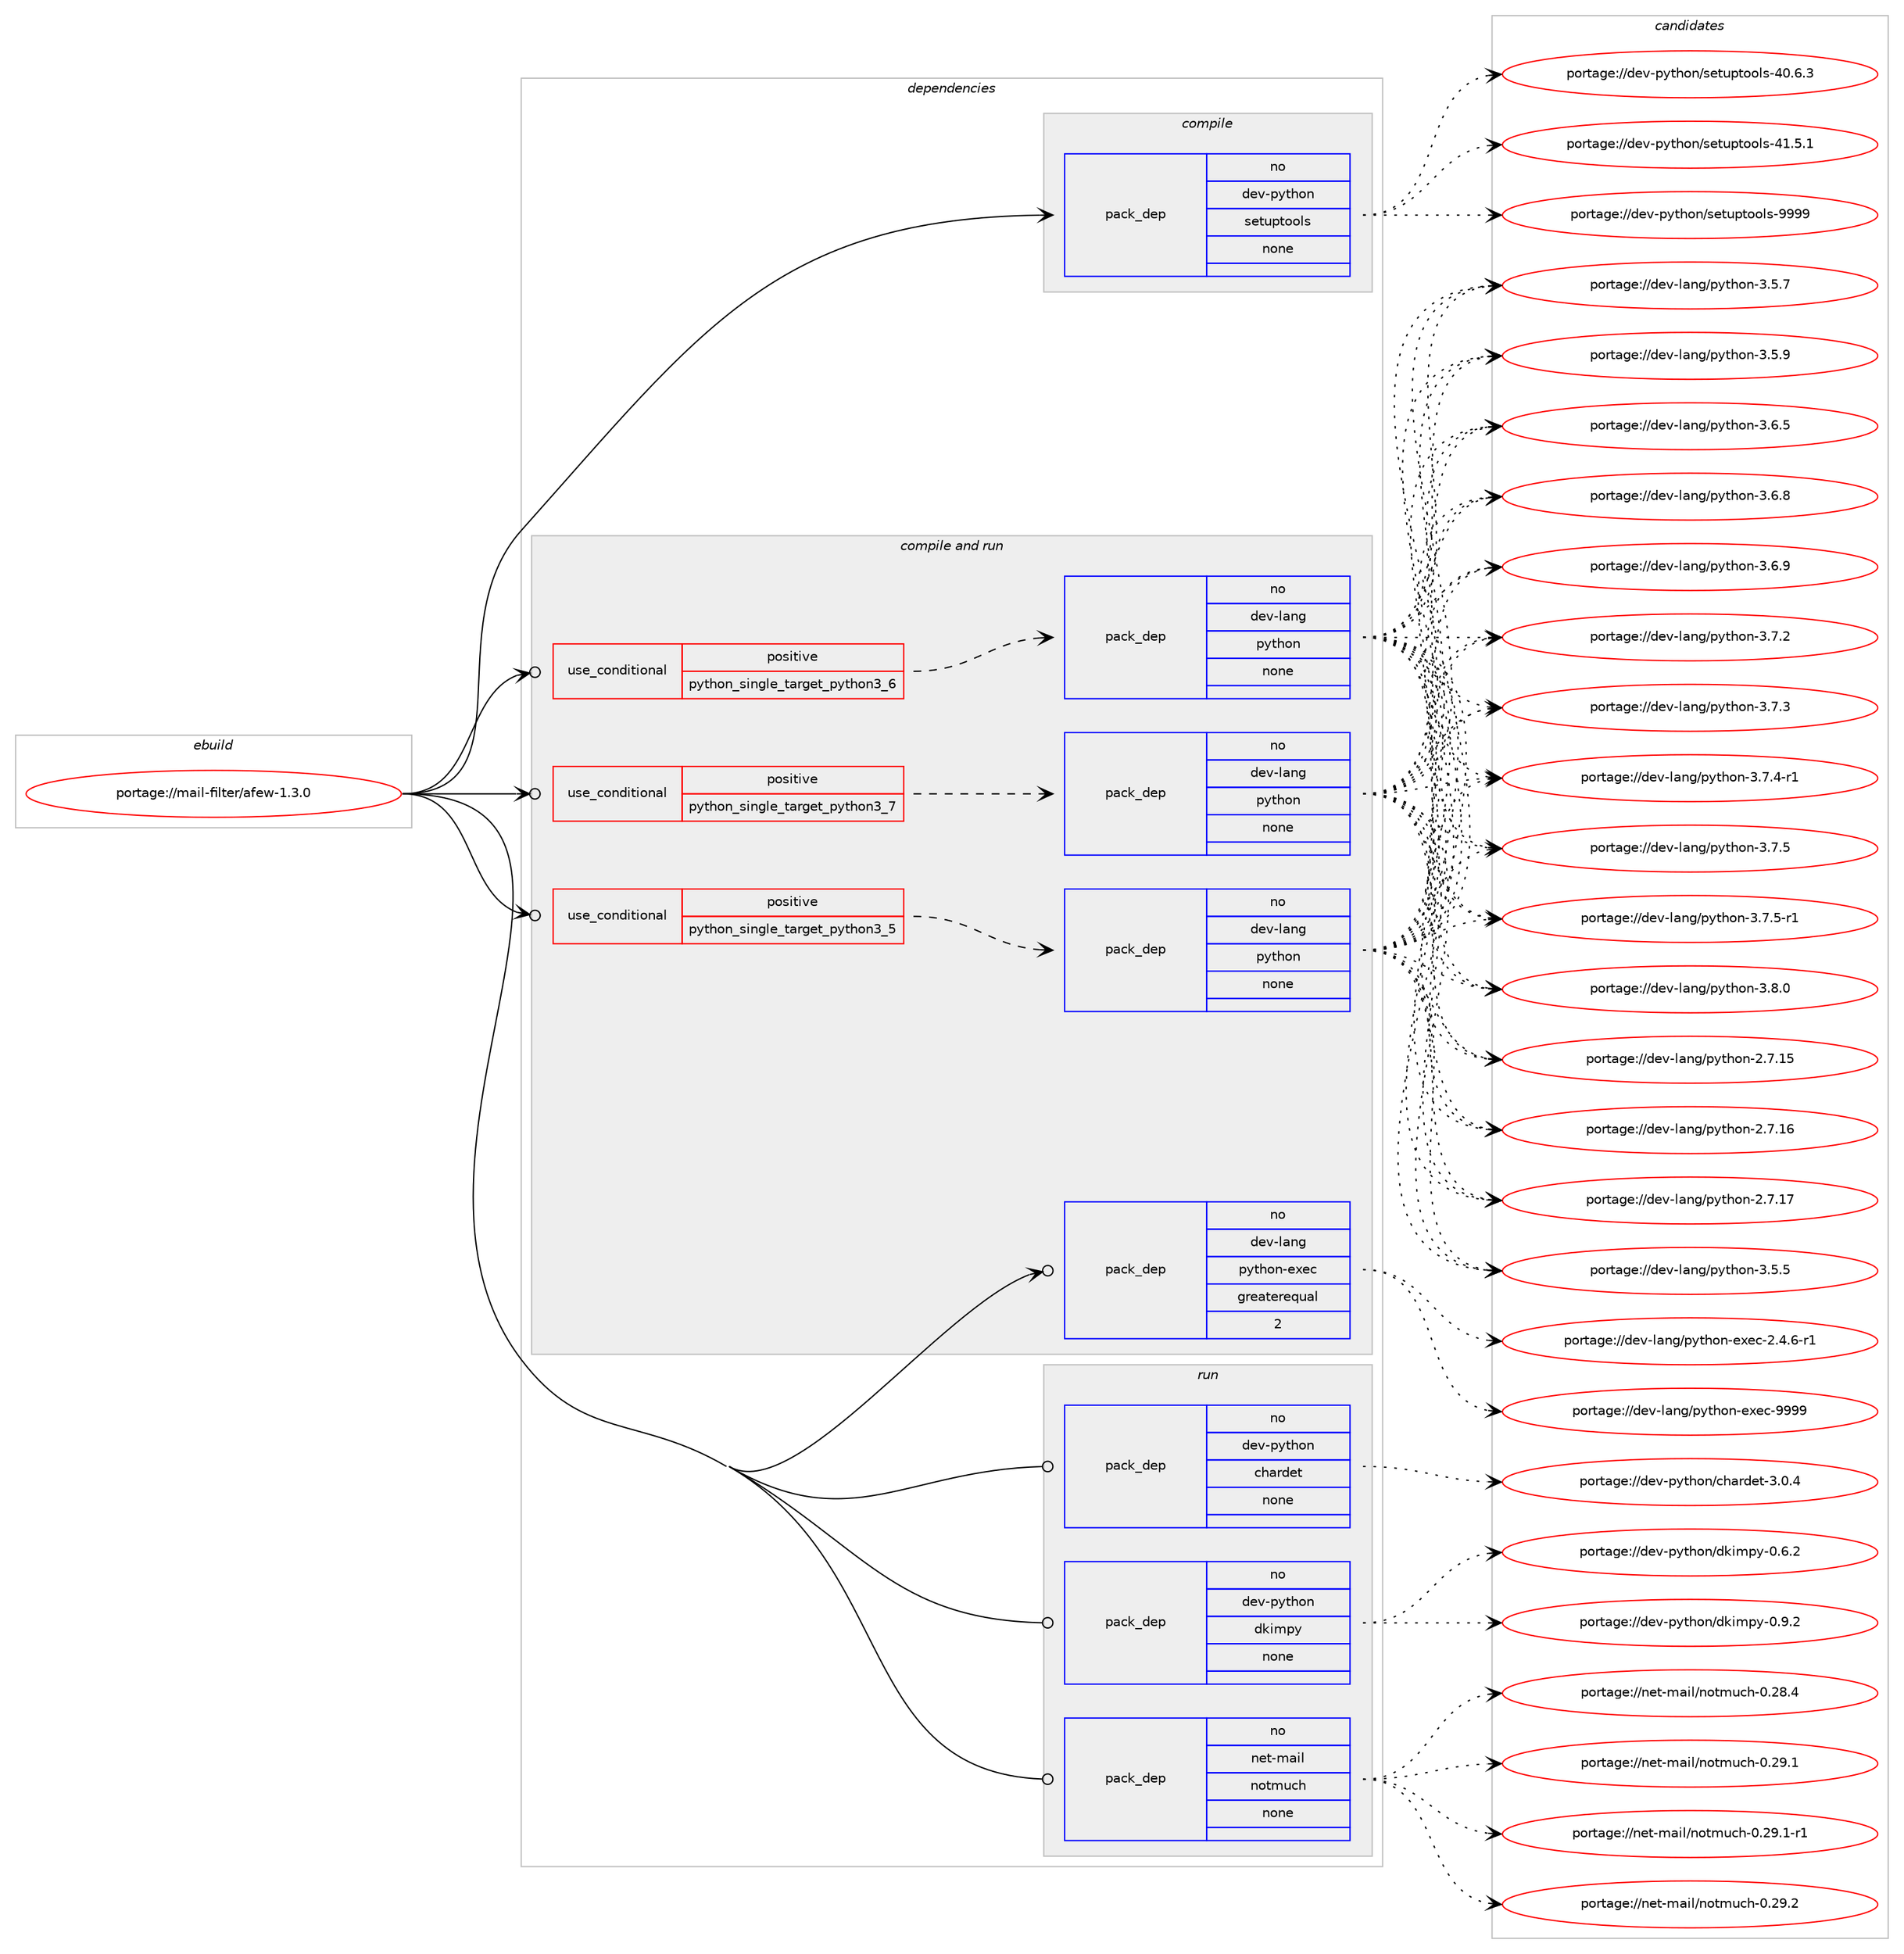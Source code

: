 digraph prolog {

# *************
# Graph options
# *************

newrank=true;
concentrate=true;
compound=true;
graph [rankdir=LR,fontname=Helvetica,fontsize=10,ranksep=1.5];#, ranksep=2.5, nodesep=0.2];
edge  [arrowhead=vee];
node  [fontname=Helvetica,fontsize=10];

# **********
# The ebuild
# **********

subgraph cluster_leftcol {
color=gray;
rank=same;
label=<<i>ebuild</i>>;
id [label="portage://mail-filter/afew-1.3.0", color=red, width=4, href="../mail-filter/afew-1.3.0.svg"];
}

# ****************
# The dependencies
# ****************

subgraph cluster_midcol {
color=gray;
label=<<i>dependencies</i>>;
subgraph cluster_compile {
fillcolor="#eeeeee";
style=filled;
label=<<i>compile</i>>;
subgraph pack223892 {
dependency305619 [label=<<TABLE BORDER="0" CELLBORDER="1" CELLSPACING="0" CELLPADDING="4" WIDTH="220"><TR><TD ROWSPAN="6" CELLPADDING="30">pack_dep</TD></TR><TR><TD WIDTH="110">no</TD></TR><TR><TD>dev-python</TD></TR><TR><TD>setuptools</TD></TR><TR><TD>none</TD></TR><TR><TD></TD></TR></TABLE>>, shape=none, color=blue];
}
id:e -> dependency305619:w [weight=20,style="solid",arrowhead="vee"];
}
subgraph cluster_compileandrun {
fillcolor="#eeeeee";
style=filled;
label=<<i>compile and run</i>>;
subgraph cond76836 {
dependency305620 [label=<<TABLE BORDER="0" CELLBORDER="1" CELLSPACING="0" CELLPADDING="4"><TR><TD ROWSPAN="3" CELLPADDING="10">use_conditional</TD></TR><TR><TD>positive</TD></TR><TR><TD>python_single_target_python3_5</TD></TR></TABLE>>, shape=none, color=red];
subgraph pack223893 {
dependency305621 [label=<<TABLE BORDER="0" CELLBORDER="1" CELLSPACING="0" CELLPADDING="4" WIDTH="220"><TR><TD ROWSPAN="6" CELLPADDING="30">pack_dep</TD></TR><TR><TD WIDTH="110">no</TD></TR><TR><TD>dev-lang</TD></TR><TR><TD>python</TD></TR><TR><TD>none</TD></TR><TR><TD></TD></TR></TABLE>>, shape=none, color=blue];
}
dependency305620:e -> dependency305621:w [weight=20,style="dashed",arrowhead="vee"];
}
id:e -> dependency305620:w [weight=20,style="solid",arrowhead="odotvee"];
subgraph cond76837 {
dependency305622 [label=<<TABLE BORDER="0" CELLBORDER="1" CELLSPACING="0" CELLPADDING="4"><TR><TD ROWSPAN="3" CELLPADDING="10">use_conditional</TD></TR><TR><TD>positive</TD></TR><TR><TD>python_single_target_python3_6</TD></TR></TABLE>>, shape=none, color=red];
subgraph pack223894 {
dependency305623 [label=<<TABLE BORDER="0" CELLBORDER="1" CELLSPACING="0" CELLPADDING="4" WIDTH="220"><TR><TD ROWSPAN="6" CELLPADDING="30">pack_dep</TD></TR><TR><TD WIDTH="110">no</TD></TR><TR><TD>dev-lang</TD></TR><TR><TD>python</TD></TR><TR><TD>none</TD></TR><TR><TD></TD></TR></TABLE>>, shape=none, color=blue];
}
dependency305622:e -> dependency305623:w [weight=20,style="dashed",arrowhead="vee"];
}
id:e -> dependency305622:w [weight=20,style="solid",arrowhead="odotvee"];
subgraph cond76838 {
dependency305624 [label=<<TABLE BORDER="0" CELLBORDER="1" CELLSPACING="0" CELLPADDING="4"><TR><TD ROWSPAN="3" CELLPADDING="10">use_conditional</TD></TR><TR><TD>positive</TD></TR><TR><TD>python_single_target_python3_7</TD></TR></TABLE>>, shape=none, color=red];
subgraph pack223895 {
dependency305625 [label=<<TABLE BORDER="0" CELLBORDER="1" CELLSPACING="0" CELLPADDING="4" WIDTH="220"><TR><TD ROWSPAN="6" CELLPADDING="30">pack_dep</TD></TR><TR><TD WIDTH="110">no</TD></TR><TR><TD>dev-lang</TD></TR><TR><TD>python</TD></TR><TR><TD>none</TD></TR><TR><TD></TD></TR></TABLE>>, shape=none, color=blue];
}
dependency305624:e -> dependency305625:w [weight=20,style="dashed",arrowhead="vee"];
}
id:e -> dependency305624:w [weight=20,style="solid",arrowhead="odotvee"];
subgraph pack223896 {
dependency305626 [label=<<TABLE BORDER="0" CELLBORDER="1" CELLSPACING="0" CELLPADDING="4" WIDTH="220"><TR><TD ROWSPAN="6" CELLPADDING="30">pack_dep</TD></TR><TR><TD WIDTH="110">no</TD></TR><TR><TD>dev-lang</TD></TR><TR><TD>python-exec</TD></TR><TR><TD>greaterequal</TD></TR><TR><TD>2</TD></TR></TABLE>>, shape=none, color=blue];
}
id:e -> dependency305626:w [weight=20,style="solid",arrowhead="odotvee"];
}
subgraph cluster_run {
fillcolor="#eeeeee";
style=filled;
label=<<i>run</i>>;
subgraph pack223897 {
dependency305627 [label=<<TABLE BORDER="0" CELLBORDER="1" CELLSPACING="0" CELLPADDING="4" WIDTH="220"><TR><TD ROWSPAN="6" CELLPADDING="30">pack_dep</TD></TR><TR><TD WIDTH="110">no</TD></TR><TR><TD>dev-python</TD></TR><TR><TD>chardet</TD></TR><TR><TD>none</TD></TR><TR><TD></TD></TR></TABLE>>, shape=none, color=blue];
}
id:e -> dependency305627:w [weight=20,style="solid",arrowhead="odot"];
subgraph pack223898 {
dependency305628 [label=<<TABLE BORDER="0" CELLBORDER="1" CELLSPACING="0" CELLPADDING="4" WIDTH="220"><TR><TD ROWSPAN="6" CELLPADDING="30">pack_dep</TD></TR><TR><TD WIDTH="110">no</TD></TR><TR><TD>dev-python</TD></TR><TR><TD>dkimpy</TD></TR><TR><TD>none</TD></TR><TR><TD></TD></TR></TABLE>>, shape=none, color=blue];
}
id:e -> dependency305628:w [weight=20,style="solid",arrowhead="odot"];
subgraph pack223899 {
dependency305629 [label=<<TABLE BORDER="0" CELLBORDER="1" CELLSPACING="0" CELLPADDING="4" WIDTH="220"><TR><TD ROWSPAN="6" CELLPADDING="30">pack_dep</TD></TR><TR><TD WIDTH="110">no</TD></TR><TR><TD>net-mail</TD></TR><TR><TD>notmuch</TD></TR><TR><TD>none</TD></TR><TR><TD></TD></TR></TABLE>>, shape=none, color=blue];
}
id:e -> dependency305629:w [weight=20,style="solid",arrowhead="odot"];
}
}

# **************
# The candidates
# **************

subgraph cluster_choices {
rank=same;
color=gray;
label=<<i>candidates</i>>;

subgraph choice223892 {
color=black;
nodesep=1;
choiceportage100101118451121211161041111104711510111611711211611111110811545524846544651 [label="portage://dev-python/setuptools-40.6.3", color=red, width=4,href="../dev-python/setuptools-40.6.3.svg"];
choiceportage100101118451121211161041111104711510111611711211611111110811545524946534649 [label="portage://dev-python/setuptools-41.5.1", color=red, width=4,href="../dev-python/setuptools-41.5.1.svg"];
choiceportage10010111845112121116104111110471151011161171121161111111081154557575757 [label="portage://dev-python/setuptools-9999", color=red, width=4,href="../dev-python/setuptools-9999.svg"];
dependency305619:e -> choiceportage100101118451121211161041111104711510111611711211611111110811545524846544651:w [style=dotted,weight="100"];
dependency305619:e -> choiceportage100101118451121211161041111104711510111611711211611111110811545524946534649:w [style=dotted,weight="100"];
dependency305619:e -> choiceportage10010111845112121116104111110471151011161171121161111111081154557575757:w [style=dotted,weight="100"];
}
subgraph choice223893 {
color=black;
nodesep=1;
choiceportage10010111845108971101034711212111610411111045504655464953 [label="portage://dev-lang/python-2.7.15", color=red, width=4,href="../dev-lang/python-2.7.15.svg"];
choiceportage10010111845108971101034711212111610411111045504655464954 [label="portage://dev-lang/python-2.7.16", color=red, width=4,href="../dev-lang/python-2.7.16.svg"];
choiceportage10010111845108971101034711212111610411111045504655464955 [label="portage://dev-lang/python-2.7.17", color=red, width=4,href="../dev-lang/python-2.7.17.svg"];
choiceportage100101118451089711010347112121116104111110455146534653 [label="portage://dev-lang/python-3.5.5", color=red, width=4,href="../dev-lang/python-3.5.5.svg"];
choiceportage100101118451089711010347112121116104111110455146534655 [label="portage://dev-lang/python-3.5.7", color=red, width=4,href="../dev-lang/python-3.5.7.svg"];
choiceportage100101118451089711010347112121116104111110455146534657 [label="portage://dev-lang/python-3.5.9", color=red, width=4,href="../dev-lang/python-3.5.9.svg"];
choiceportage100101118451089711010347112121116104111110455146544653 [label="portage://dev-lang/python-3.6.5", color=red, width=4,href="../dev-lang/python-3.6.5.svg"];
choiceportage100101118451089711010347112121116104111110455146544656 [label="portage://dev-lang/python-3.6.8", color=red, width=4,href="../dev-lang/python-3.6.8.svg"];
choiceportage100101118451089711010347112121116104111110455146544657 [label="portage://dev-lang/python-3.6.9", color=red, width=4,href="../dev-lang/python-3.6.9.svg"];
choiceportage100101118451089711010347112121116104111110455146554650 [label="portage://dev-lang/python-3.7.2", color=red, width=4,href="../dev-lang/python-3.7.2.svg"];
choiceportage100101118451089711010347112121116104111110455146554651 [label="portage://dev-lang/python-3.7.3", color=red, width=4,href="../dev-lang/python-3.7.3.svg"];
choiceportage1001011184510897110103471121211161041111104551465546524511449 [label="portage://dev-lang/python-3.7.4-r1", color=red, width=4,href="../dev-lang/python-3.7.4-r1.svg"];
choiceportage100101118451089711010347112121116104111110455146554653 [label="portage://dev-lang/python-3.7.5", color=red, width=4,href="../dev-lang/python-3.7.5.svg"];
choiceportage1001011184510897110103471121211161041111104551465546534511449 [label="portage://dev-lang/python-3.7.5-r1", color=red, width=4,href="../dev-lang/python-3.7.5-r1.svg"];
choiceportage100101118451089711010347112121116104111110455146564648 [label="portage://dev-lang/python-3.8.0", color=red, width=4,href="../dev-lang/python-3.8.0.svg"];
dependency305621:e -> choiceportage10010111845108971101034711212111610411111045504655464953:w [style=dotted,weight="100"];
dependency305621:e -> choiceportage10010111845108971101034711212111610411111045504655464954:w [style=dotted,weight="100"];
dependency305621:e -> choiceportage10010111845108971101034711212111610411111045504655464955:w [style=dotted,weight="100"];
dependency305621:e -> choiceportage100101118451089711010347112121116104111110455146534653:w [style=dotted,weight="100"];
dependency305621:e -> choiceportage100101118451089711010347112121116104111110455146534655:w [style=dotted,weight="100"];
dependency305621:e -> choiceportage100101118451089711010347112121116104111110455146534657:w [style=dotted,weight="100"];
dependency305621:e -> choiceportage100101118451089711010347112121116104111110455146544653:w [style=dotted,weight="100"];
dependency305621:e -> choiceportage100101118451089711010347112121116104111110455146544656:w [style=dotted,weight="100"];
dependency305621:e -> choiceportage100101118451089711010347112121116104111110455146544657:w [style=dotted,weight="100"];
dependency305621:e -> choiceportage100101118451089711010347112121116104111110455146554650:w [style=dotted,weight="100"];
dependency305621:e -> choiceportage100101118451089711010347112121116104111110455146554651:w [style=dotted,weight="100"];
dependency305621:e -> choiceportage1001011184510897110103471121211161041111104551465546524511449:w [style=dotted,weight="100"];
dependency305621:e -> choiceportage100101118451089711010347112121116104111110455146554653:w [style=dotted,weight="100"];
dependency305621:e -> choiceportage1001011184510897110103471121211161041111104551465546534511449:w [style=dotted,weight="100"];
dependency305621:e -> choiceportage100101118451089711010347112121116104111110455146564648:w [style=dotted,weight="100"];
}
subgraph choice223894 {
color=black;
nodesep=1;
choiceportage10010111845108971101034711212111610411111045504655464953 [label="portage://dev-lang/python-2.7.15", color=red, width=4,href="../dev-lang/python-2.7.15.svg"];
choiceportage10010111845108971101034711212111610411111045504655464954 [label="portage://dev-lang/python-2.7.16", color=red, width=4,href="../dev-lang/python-2.7.16.svg"];
choiceportage10010111845108971101034711212111610411111045504655464955 [label="portage://dev-lang/python-2.7.17", color=red, width=4,href="../dev-lang/python-2.7.17.svg"];
choiceportage100101118451089711010347112121116104111110455146534653 [label="portage://dev-lang/python-3.5.5", color=red, width=4,href="../dev-lang/python-3.5.5.svg"];
choiceportage100101118451089711010347112121116104111110455146534655 [label="portage://dev-lang/python-3.5.7", color=red, width=4,href="../dev-lang/python-3.5.7.svg"];
choiceportage100101118451089711010347112121116104111110455146534657 [label="portage://dev-lang/python-3.5.9", color=red, width=4,href="../dev-lang/python-3.5.9.svg"];
choiceportage100101118451089711010347112121116104111110455146544653 [label="portage://dev-lang/python-3.6.5", color=red, width=4,href="../dev-lang/python-3.6.5.svg"];
choiceportage100101118451089711010347112121116104111110455146544656 [label="portage://dev-lang/python-3.6.8", color=red, width=4,href="../dev-lang/python-3.6.8.svg"];
choiceportage100101118451089711010347112121116104111110455146544657 [label="portage://dev-lang/python-3.6.9", color=red, width=4,href="../dev-lang/python-3.6.9.svg"];
choiceportage100101118451089711010347112121116104111110455146554650 [label="portage://dev-lang/python-3.7.2", color=red, width=4,href="../dev-lang/python-3.7.2.svg"];
choiceportage100101118451089711010347112121116104111110455146554651 [label="portage://dev-lang/python-3.7.3", color=red, width=4,href="../dev-lang/python-3.7.3.svg"];
choiceportage1001011184510897110103471121211161041111104551465546524511449 [label="portage://dev-lang/python-3.7.4-r1", color=red, width=4,href="../dev-lang/python-3.7.4-r1.svg"];
choiceportage100101118451089711010347112121116104111110455146554653 [label="portage://dev-lang/python-3.7.5", color=red, width=4,href="../dev-lang/python-3.7.5.svg"];
choiceportage1001011184510897110103471121211161041111104551465546534511449 [label="portage://dev-lang/python-3.7.5-r1", color=red, width=4,href="../dev-lang/python-3.7.5-r1.svg"];
choiceportage100101118451089711010347112121116104111110455146564648 [label="portage://dev-lang/python-3.8.0", color=red, width=4,href="../dev-lang/python-3.8.0.svg"];
dependency305623:e -> choiceportage10010111845108971101034711212111610411111045504655464953:w [style=dotted,weight="100"];
dependency305623:e -> choiceportage10010111845108971101034711212111610411111045504655464954:w [style=dotted,weight="100"];
dependency305623:e -> choiceportage10010111845108971101034711212111610411111045504655464955:w [style=dotted,weight="100"];
dependency305623:e -> choiceportage100101118451089711010347112121116104111110455146534653:w [style=dotted,weight="100"];
dependency305623:e -> choiceportage100101118451089711010347112121116104111110455146534655:w [style=dotted,weight="100"];
dependency305623:e -> choiceportage100101118451089711010347112121116104111110455146534657:w [style=dotted,weight="100"];
dependency305623:e -> choiceportage100101118451089711010347112121116104111110455146544653:w [style=dotted,weight="100"];
dependency305623:e -> choiceportage100101118451089711010347112121116104111110455146544656:w [style=dotted,weight="100"];
dependency305623:e -> choiceportage100101118451089711010347112121116104111110455146544657:w [style=dotted,weight="100"];
dependency305623:e -> choiceportage100101118451089711010347112121116104111110455146554650:w [style=dotted,weight="100"];
dependency305623:e -> choiceportage100101118451089711010347112121116104111110455146554651:w [style=dotted,weight="100"];
dependency305623:e -> choiceportage1001011184510897110103471121211161041111104551465546524511449:w [style=dotted,weight="100"];
dependency305623:e -> choiceportage100101118451089711010347112121116104111110455146554653:w [style=dotted,weight="100"];
dependency305623:e -> choiceportage1001011184510897110103471121211161041111104551465546534511449:w [style=dotted,weight="100"];
dependency305623:e -> choiceportage100101118451089711010347112121116104111110455146564648:w [style=dotted,weight="100"];
}
subgraph choice223895 {
color=black;
nodesep=1;
choiceportage10010111845108971101034711212111610411111045504655464953 [label="portage://dev-lang/python-2.7.15", color=red, width=4,href="../dev-lang/python-2.7.15.svg"];
choiceportage10010111845108971101034711212111610411111045504655464954 [label="portage://dev-lang/python-2.7.16", color=red, width=4,href="../dev-lang/python-2.7.16.svg"];
choiceportage10010111845108971101034711212111610411111045504655464955 [label="portage://dev-lang/python-2.7.17", color=red, width=4,href="../dev-lang/python-2.7.17.svg"];
choiceportage100101118451089711010347112121116104111110455146534653 [label="portage://dev-lang/python-3.5.5", color=red, width=4,href="../dev-lang/python-3.5.5.svg"];
choiceportage100101118451089711010347112121116104111110455146534655 [label="portage://dev-lang/python-3.5.7", color=red, width=4,href="../dev-lang/python-3.5.7.svg"];
choiceportage100101118451089711010347112121116104111110455146534657 [label="portage://dev-lang/python-3.5.9", color=red, width=4,href="../dev-lang/python-3.5.9.svg"];
choiceportage100101118451089711010347112121116104111110455146544653 [label="portage://dev-lang/python-3.6.5", color=red, width=4,href="../dev-lang/python-3.6.5.svg"];
choiceportage100101118451089711010347112121116104111110455146544656 [label="portage://dev-lang/python-3.6.8", color=red, width=4,href="../dev-lang/python-3.6.8.svg"];
choiceportage100101118451089711010347112121116104111110455146544657 [label="portage://dev-lang/python-3.6.9", color=red, width=4,href="../dev-lang/python-3.6.9.svg"];
choiceportage100101118451089711010347112121116104111110455146554650 [label="portage://dev-lang/python-3.7.2", color=red, width=4,href="../dev-lang/python-3.7.2.svg"];
choiceportage100101118451089711010347112121116104111110455146554651 [label="portage://dev-lang/python-3.7.3", color=red, width=4,href="../dev-lang/python-3.7.3.svg"];
choiceportage1001011184510897110103471121211161041111104551465546524511449 [label="portage://dev-lang/python-3.7.4-r1", color=red, width=4,href="../dev-lang/python-3.7.4-r1.svg"];
choiceportage100101118451089711010347112121116104111110455146554653 [label="portage://dev-lang/python-3.7.5", color=red, width=4,href="../dev-lang/python-3.7.5.svg"];
choiceportage1001011184510897110103471121211161041111104551465546534511449 [label="portage://dev-lang/python-3.7.5-r1", color=red, width=4,href="../dev-lang/python-3.7.5-r1.svg"];
choiceportage100101118451089711010347112121116104111110455146564648 [label="portage://dev-lang/python-3.8.0", color=red, width=4,href="../dev-lang/python-3.8.0.svg"];
dependency305625:e -> choiceportage10010111845108971101034711212111610411111045504655464953:w [style=dotted,weight="100"];
dependency305625:e -> choiceportage10010111845108971101034711212111610411111045504655464954:w [style=dotted,weight="100"];
dependency305625:e -> choiceportage10010111845108971101034711212111610411111045504655464955:w [style=dotted,weight="100"];
dependency305625:e -> choiceportage100101118451089711010347112121116104111110455146534653:w [style=dotted,weight="100"];
dependency305625:e -> choiceportage100101118451089711010347112121116104111110455146534655:w [style=dotted,weight="100"];
dependency305625:e -> choiceportage100101118451089711010347112121116104111110455146534657:w [style=dotted,weight="100"];
dependency305625:e -> choiceportage100101118451089711010347112121116104111110455146544653:w [style=dotted,weight="100"];
dependency305625:e -> choiceportage100101118451089711010347112121116104111110455146544656:w [style=dotted,weight="100"];
dependency305625:e -> choiceportage100101118451089711010347112121116104111110455146544657:w [style=dotted,weight="100"];
dependency305625:e -> choiceportage100101118451089711010347112121116104111110455146554650:w [style=dotted,weight="100"];
dependency305625:e -> choiceportage100101118451089711010347112121116104111110455146554651:w [style=dotted,weight="100"];
dependency305625:e -> choiceportage1001011184510897110103471121211161041111104551465546524511449:w [style=dotted,weight="100"];
dependency305625:e -> choiceportage100101118451089711010347112121116104111110455146554653:w [style=dotted,weight="100"];
dependency305625:e -> choiceportage1001011184510897110103471121211161041111104551465546534511449:w [style=dotted,weight="100"];
dependency305625:e -> choiceportage100101118451089711010347112121116104111110455146564648:w [style=dotted,weight="100"];
}
subgraph choice223896 {
color=black;
nodesep=1;
choiceportage10010111845108971101034711212111610411111045101120101994550465246544511449 [label="portage://dev-lang/python-exec-2.4.6-r1", color=red, width=4,href="../dev-lang/python-exec-2.4.6-r1.svg"];
choiceportage10010111845108971101034711212111610411111045101120101994557575757 [label="portage://dev-lang/python-exec-9999", color=red, width=4,href="../dev-lang/python-exec-9999.svg"];
dependency305626:e -> choiceportage10010111845108971101034711212111610411111045101120101994550465246544511449:w [style=dotted,weight="100"];
dependency305626:e -> choiceportage10010111845108971101034711212111610411111045101120101994557575757:w [style=dotted,weight="100"];
}
subgraph choice223897 {
color=black;
nodesep=1;
choiceportage10010111845112121116104111110479910497114100101116455146484652 [label="portage://dev-python/chardet-3.0.4", color=red, width=4,href="../dev-python/chardet-3.0.4.svg"];
dependency305627:e -> choiceportage10010111845112121116104111110479910497114100101116455146484652:w [style=dotted,weight="100"];
}
subgraph choice223898 {
color=black;
nodesep=1;
choiceportage1001011184511212111610411111047100107105109112121454846544650 [label="portage://dev-python/dkimpy-0.6.2", color=red, width=4,href="../dev-python/dkimpy-0.6.2.svg"];
choiceportage1001011184511212111610411111047100107105109112121454846574650 [label="portage://dev-python/dkimpy-0.9.2", color=red, width=4,href="../dev-python/dkimpy-0.9.2.svg"];
dependency305628:e -> choiceportage1001011184511212111610411111047100107105109112121454846544650:w [style=dotted,weight="100"];
dependency305628:e -> choiceportage1001011184511212111610411111047100107105109112121454846574650:w [style=dotted,weight="100"];
}
subgraph choice223899 {
color=black;
nodesep=1;
choiceportage1101011164510997105108471101111161091179910445484650564652 [label="portage://net-mail/notmuch-0.28.4", color=red, width=4,href="../net-mail/notmuch-0.28.4.svg"];
choiceportage1101011164510997105108471101111161091179910445484650574649 [label="portage://net-mail/notmuch-0.29.1", color=red, width=4,href="../net-mail/notmuch-0.29.1.svg"];
choiceportage11010111645109971051084711011111610911799104454846505746494511449 [label="portage://net-mail/notmuch-0.29.1-r1", color=red, width=4,href="../net-mail/notmuch-0.29.1-r1.svg"];
choiceportage1101011164510997105108471101111161091179910445484650574650 [label="portage://net-mail/notmuch-0.29.2", color=red, width=4,href="../net-mail/notmuch-0.29.2.svg"];
dependency305629:e -> choiceportage1101011164510997105108471101111161091179910445484650564652:w [style=dotted,weight="100"];
dependency305629:e -> choiceportage1101011164510997105108471101111161091179910445484650574649:w [style=dotted,weight="100"];
dependency305629:e -> choiceportage11010111645109971051084711011111610911799104454846505746494511449:w [style=dotted,weight="100"];
dependency305629:e -> choiceportage1101011164510997105108471101111161091179910445484650574650:w [style=dotted,weight="100"];
}
}

}
